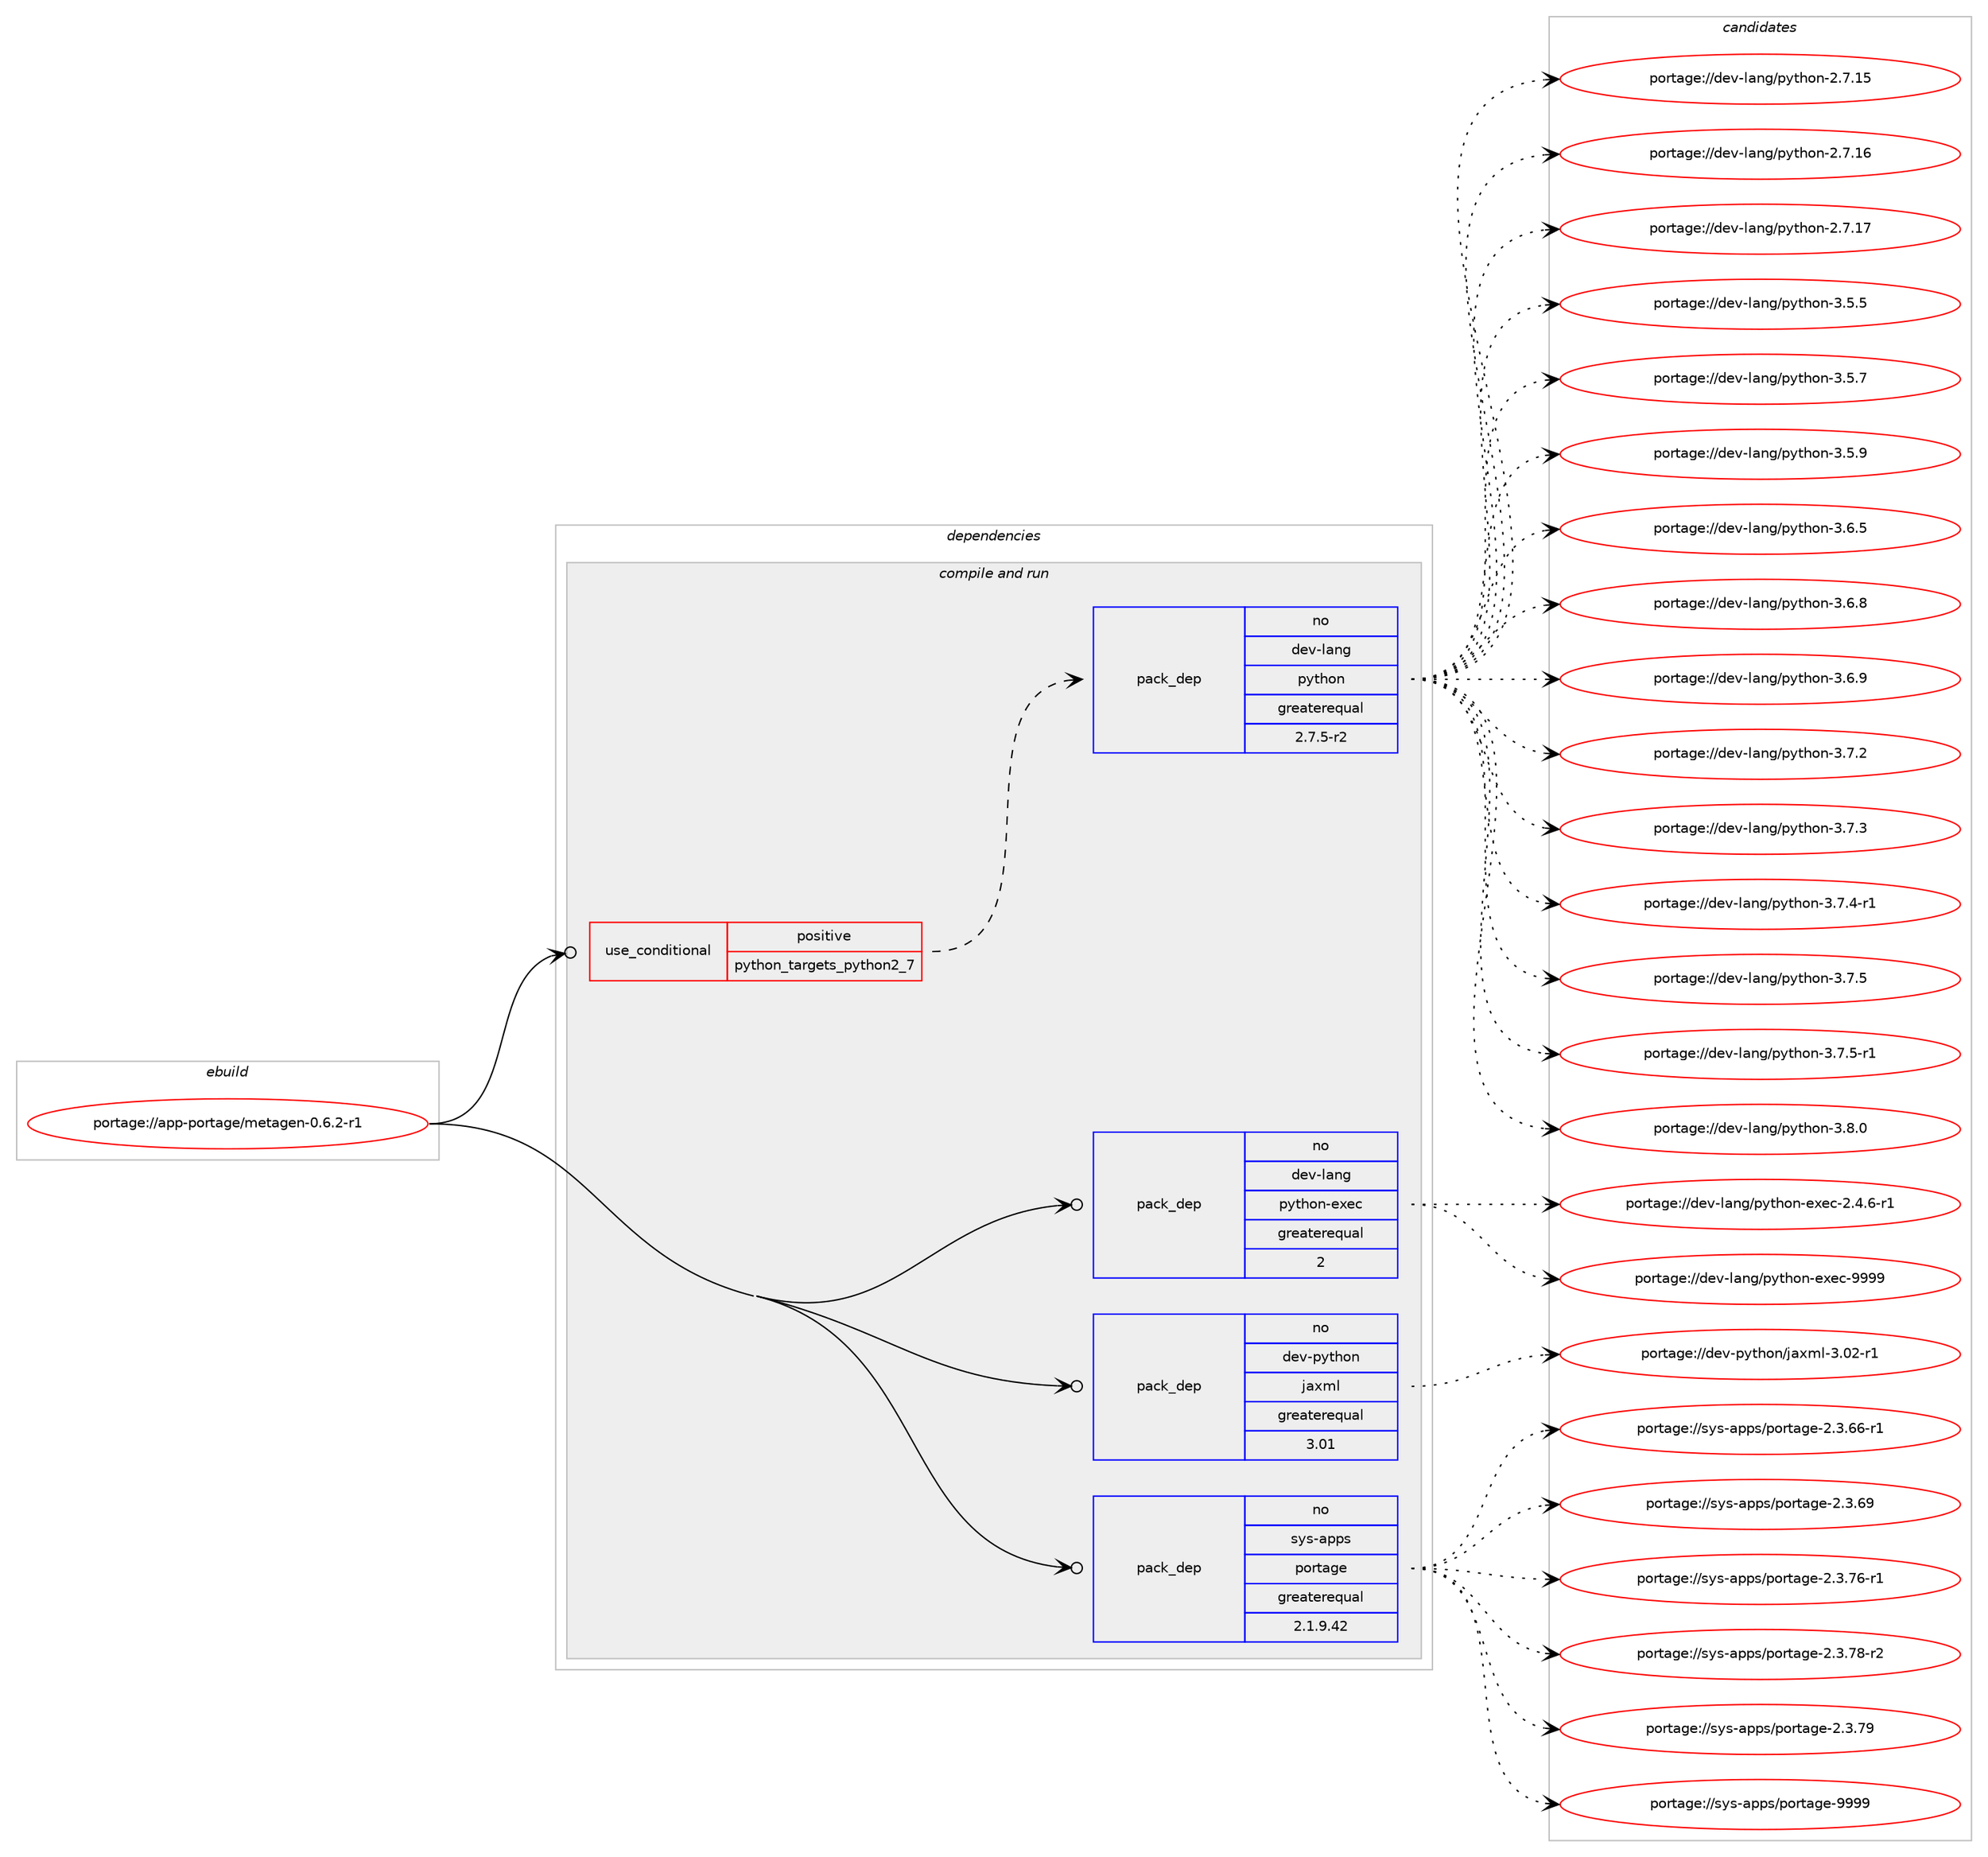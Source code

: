 digraph prolog {

# *************
# Graph options
# *************

newrank=true;
concentrate=true;
compound=true;
graph [rankdir=LR,fontname=Helvetica,fontsize=10,ranksep=1.5];#, ranksep=2.5, nodesep=0.2];
edge  [arrowhead=vee];
node  [fontname=Helvetica,fontsize=10];

# **********
# The ebuild
# **********

subgraph cluster_leftcol {
color=gray;
rank=same;
label=<<i>ebuild</i>>;
id [label="portage://app-portage/metagen-0.6.2-r1", color=red, width=4, href="../app-portage/metagen-0.6.2-r1.svg"];
}

# ****************
# The dependencies
# ****************

subgraph cluster_midcol {
color=gray;
label=<<i>dependencies</i>>;
subgraph cluster_compile {
fillcolor="#eeeeee";
style=filled;
label=<<i>compile</i>>;
}
subgraph cluster_compileandrun {
fillcolor="#eeeeee";
style=filled;
label=<<i>compile and run</i>>;
subgraph cond10329 {
dependency41931 [label=<<TABLE BORDER="0" CELLBORDER="1" CELLSPACING="0" CELLPADDING="4"><TR><TD ROWSPAN="3" CELLPADDING="10">use_conditional</TD></TR><TR><TD>positive</TD></TR><TR><TD>python_targets_python2_7</TD></TR></TABLE>>, shape=none, color=red];
subgraph pack30908 {
dependency41932 [label=<<TABLE BORDER="0" CELLBORDER="1" CELLSPACING="0" CELLPADDING="4" WIDTH="220"><TR><TD ROWSPAN="6" CELLPADDING="30">pack_dep</TD></TR><TR><TD WIDTH="110">no</TD></TR><TR><TD>dev-lang</TD></TR><TR><TD>python</TD></TR><TR><TD>greaterequal</TD></TR><TR><TD>2.7.5-r2</TD></TR></TABLE>>, shape=none, color=blue];
}
dependency41931:e -> dependency41932:w [weight=20,style="dashed",arrowhead="vee"];
}
id:e -> dependency41931:w [weight=20,style="solid",arrowhead="odotvee"];
subgraph pack30909 {
dependency41933 [label=<<TABLE BORDER="0" CELLBORDER="1" CELLSPACING="0" CELLPADDING="4" WIDTH="220"><TR><TD ROWSPAN="6" CELLPADDING="30">pack_dep</TD></TR><TR><TD WIDTH="110">no</TD></TR><TR><TD>dev-lang</TD></TR><TR><TD>python-exec</TD></TR><TR><TD>greaterequal</TD></TR><TR><TD>2</TD></TR></TABLE>>, shape=none, color=blue];
}
id:e -> dependency41933:w [weight=20,style="solid",arrowhead="odotvee"];
subgraph pack30910 {
dependency41934 [label=<<TABLE BORDER="0" CELLBORDER="1" CELLSPACING="0" CELLPADDING="4" WIDTH="220"><TR><TD ROWSPAN="6" CELLPADDING="30">pack_dep</TD></TR><TR><TD WIDTH="110">no</TD></TR><TR><TD>dev-python</TD></TR><TR><TD>jaxml</TD></TR><TR><TD>greaterequal</TD></TR><TR><TD>3.01</TD></TR></TABLE>>, shape=none, color=blue];
}
id:e -> dependency41934:w [weight=20,style="solid",arrowhead="odotvee"];
subgraph pack30911 {
dependency41935 [label=<<TABLE BORDER="0" CELLBORDER="1" CELLSPACING="0" CELLPADDING="4" WIDTH="220"><TR><TD ROWSPAN="6" CELLPADDING="30">pack_dep</TD></TR><TR><TD WIDTH="110">no</TD></TR><TR><TD>sys-apps</TD></TR><TR><TD>portage</TD></TR><TR><TD>greaterequal</TD></TR><TR><TD>2.1.9.42</TD></TR></TABLE>>, shape=none, color=blue];
}
id:e -> dependency41935:w [weight=20,style="solid",arrowhead="odotvee"];
}
subgraph cluster_run {
fillcolor="#eeeeee";
style=filled;
label=<<i>run</i>>;
}
}

# **************
# The candidates
# **************

subgraph cluster_choices {
rank=same;
color=gray;
label=<<i>candidates</i>>;

subgraph choice30908 {
color=black;
nodesep=1;
choiceportage10010111845108971101034711212111610411111045504655464953 [label="portage://dev-lang/python-2.7.15", color=red, width=4,href="../dev-lang/python-2.7.15.svg"];
choiceportage10010111845108971101034711212111610411111045504655464954 [label="portage://dev-lang/python-2.7.16", color=red, width=4,href="../dev-lang/python-2.7.16.svg"];
choiceportage10010111845108971101034711212111610411111045504655464955 [label="portage://dev-lang/python-2.7.17", color=red, width=4,href="../dev-lang/python-2.7.17.svg"];
choiceportage100101118451089711010347112121116104111110455146534653 [label="portage://dev-lang/python-3.5.5", color=red, width=4,href="../dev-lang/python-3.5.5.svg"];
choiceportage100101118451089711010347112121116104111110455146534655 [label="portage://dev-lang/python-3.5.7", color=red, width=4,href="../dev-lang/python-3.5.7.svg"];
choiceportage100101118451089711010347112121116104111110455146534657 [label="portage://dev-lang/python-3.5.9", color=red, width=4,href="../dev-lang/python-3.5.9.svg"];
choiceportage100101118451089711010347112121116104111110455146544653 [label="portage://dev-lang/python-3.6.5", color=red, width=4,href="../dev-lang/python-3.6.5.svg"];
choiceportage100101118451089711010347112121116104111110455146544656 [label="portage://dev-lang/python-3.6.8", color=red, width=4,href="../dev-lang/python-3.6.8.svg"];
choiceportage100101118451089711010347112121116104111110455146544657 [label="portage://dev-lang/python-3.6.9", color=red, width=4,href="../dev-lang/python-3.6.9.svg"];
choiceportage100101118451089711010347112121116104111110455146554650 [label="portage://dev-lang/python-3.7.2", color=red, width=4,href="../dev-lang/python-3.7.2.svg"];
choiceportage100101118451089711010347112121116104111110455146554651 [label="portage://dev-lang/python-3.7.3", color=red, width=4,href="../dev-lang/python-3.7.3.svg"];
choiceportage1001011184510897110103471121211161041111104551465546524511449 [label="portage://dev-lang/python-3.7.4-r1", color=red, width=4,href="../dev-lang/python-3.7.4-r1.svg"];
choiceportage100101118451089711010347112121116104111110455146554653 [label="portage://dev-lang/python-3.7.5", color=red, width=4,href="../dev-lang/python-3.7.5.svg"];
choiceportage1001011184510897110103471121211161041111104551465546534511449 [label="portage://dev-lang/python-3.7.5-r1", color=red, width=4,href="../dev-lang/python-3.7.5-r1.svg"];
choiceportage100101118451089711010347112121116104111110455146564648 [label="portage://dev-lang/python-3.8.0", color=red, width=4,href="../dev-lang/python-3.8.0.svg"];
dependency41932:e -> choiceportage10010111845108971101034711212111610411111045504655464953:w [style=dotted,weight="100"];
dependency41932:e -> choiceportage10010111845108971101034711212111610411111045504655464954:w [style=dotted,weight="100"];
dependency41932:e -> choiceportage10010111845108971101034711212111610411111045504655464955:w [style=dotted,weight="100"];
dependency41932:e -> choiceportage100101118451089711010347112121116104111110455146534653:w [style=dotted,weight="100"];
dependency41932:e -> choiceportage100101118451089711010347112121116104111110455146534655:w [style=dotted,weight="100"];
dependency41932:e -> choiceportage100101118451089711010347112121116104111110455146534657:w [style=dotted,weight="100"];
dependency41932:e -> choiceportage100101118451089711010347112121116104111110455146544653:w [style=dotted,weight="100"];
dependency41932:e -> choiceportage100101118451089711010347112121116104111110455146544656:w [style=dotted,weight="100"];
dependency41932:e -> choiceportage100101118451089711010347112121116104111110455146544657:w [style=dotted,weight="100"];
dependency41932:e -> choiceportage100101118451089711010347112121116104111110455146554650:w [style=dotted,weight="100"];
dependency41932:e -> choiceportage100101118451089711010347112121116104111110455146554651:w [style=dotted,weight="100"];
dependency41932:e -> choiceportage1001011184510897110103471121211161041111104551465546524511449:w [style=dotted,weight="100"];
dependency41932:e -> choiceportage100101118451089711010347112121116104111110455146554653:w [style=dotted,weight="100"];
dependency41932:e -> choiceportage1001011184510897110103471121211161041111104551465546534511449:w [style=dotted,weight="100"];
dependency41932:e -> choiceportage100101118451089711010347112121116104111110455146564648:w [style=dotted,weight="100"];
}
subgraph choice30909 {
color=black;
nodesep=1;
choiceportage10010111845108971101034711212111610411111045101120101994550465246544511449 [label="portage://dev-lang/python-exec-2.4.6-r1", color=red, width=4,href="../dev-lang/python-exec-2.4.6-r1.svg"];
choiceportage10010111845108971101034711212111610411111045101120101994557575757 [label="portage://dev-lang/python-exec-9999", color=red, width=4,href="../dev-lang/python-exec-9999.svg"];
dependency41933:e -> choiceportage10010111845108971101034711212111610411111045101120101994550465246544511449:w [style=dotted,weight="100"];
dependency41933:e -> choiceportage10010111845108971101034711212111610411111045101120101994557575757:w [style=dotted,weight="100"];
}
subgraph choice30910 {
color=black;
nodesep=1;
choiceportage10010111845112121116104111110471069712010910845514648504511449 [label="portage://dev-python/jaxml-3.02-r1", color=red, width=4,href="../dev-python/jaxml-3.02-r1.svg"];
dependency41934:e -> choiceportage10010111845112121116104111110471069712010910845514648504511449:w [style=dotted,weight="100"];
}
subgraph choice30911 {
color=black;
nodesep=1;
choiceportage11512111545971121121154711211111411697103101455046514654544511449 [label="portage://sys-apps/portage-2.3.66-r1", color=red, width=4,href="../sys-apps/portage-2.3.66-r1.svg"];
choiceportage1151211154597112112115471121111141169710310145504651465457 [label="portage://sys-apps/portage-2.3.69", color=red, width=4,href="../sys-apps/portage-2.3.69.svg"];
choiceportage11512111545971121121154711211111411697103101455046514655544511449 [label="portage://sys-apps/portage-2.3.76-r1", color=red, width=4,href="../sys-apps/portage-2.3.76-r1.svg"];
choiceportage11512111545971121121154711211111411697103101455046514655564511450 [label="portage://sys-apps/portage-2.3.78-r2", color=red, width=4,href="../sys-apps/portage-2.3.78-r2.svg"];
choiceportage1151211154597112112115471121111141169710310145504651465557 [label="portage://sys-apps/portage-2.3.79", color=red, width=4,href="../sys-apps/portage-2.3.79.svg"];
choiceportage115121115459711211211547112111114116971031014557575757 [label="portage://sys-apps/portage-9999", color=red, width=4,href="../sys-apps/portage-9999.svg"];
dependency41935:e -> choiceportage11512111545971121121154711211111411697103101455046514654544511449:w [style=dotted,weight="100"];
dependency41935:e -> choiceportage1151211154597112112115471121111141169710310145504651465457:w [style=dotted,weight="100"];
dependency41935:e -> choiceportage11512111545971121121154711211111411697103101455046514655544511449:w [style=dotted,weight="100"];
dependency41935:e -> choiceportage11512111545971121121154711211111411697103101455046514655564511450:w [style=dotted,weight="100"];
dependency41935:e -> choiceportage1151211154597112112115471121111141169710310145504651465557:w [style=dotted,weight="100"];
dependency41935:e -> choiceportage115121115459711211211547112111114116971031014557575757:w [style=dotted,weight="100"];
}
}

}
